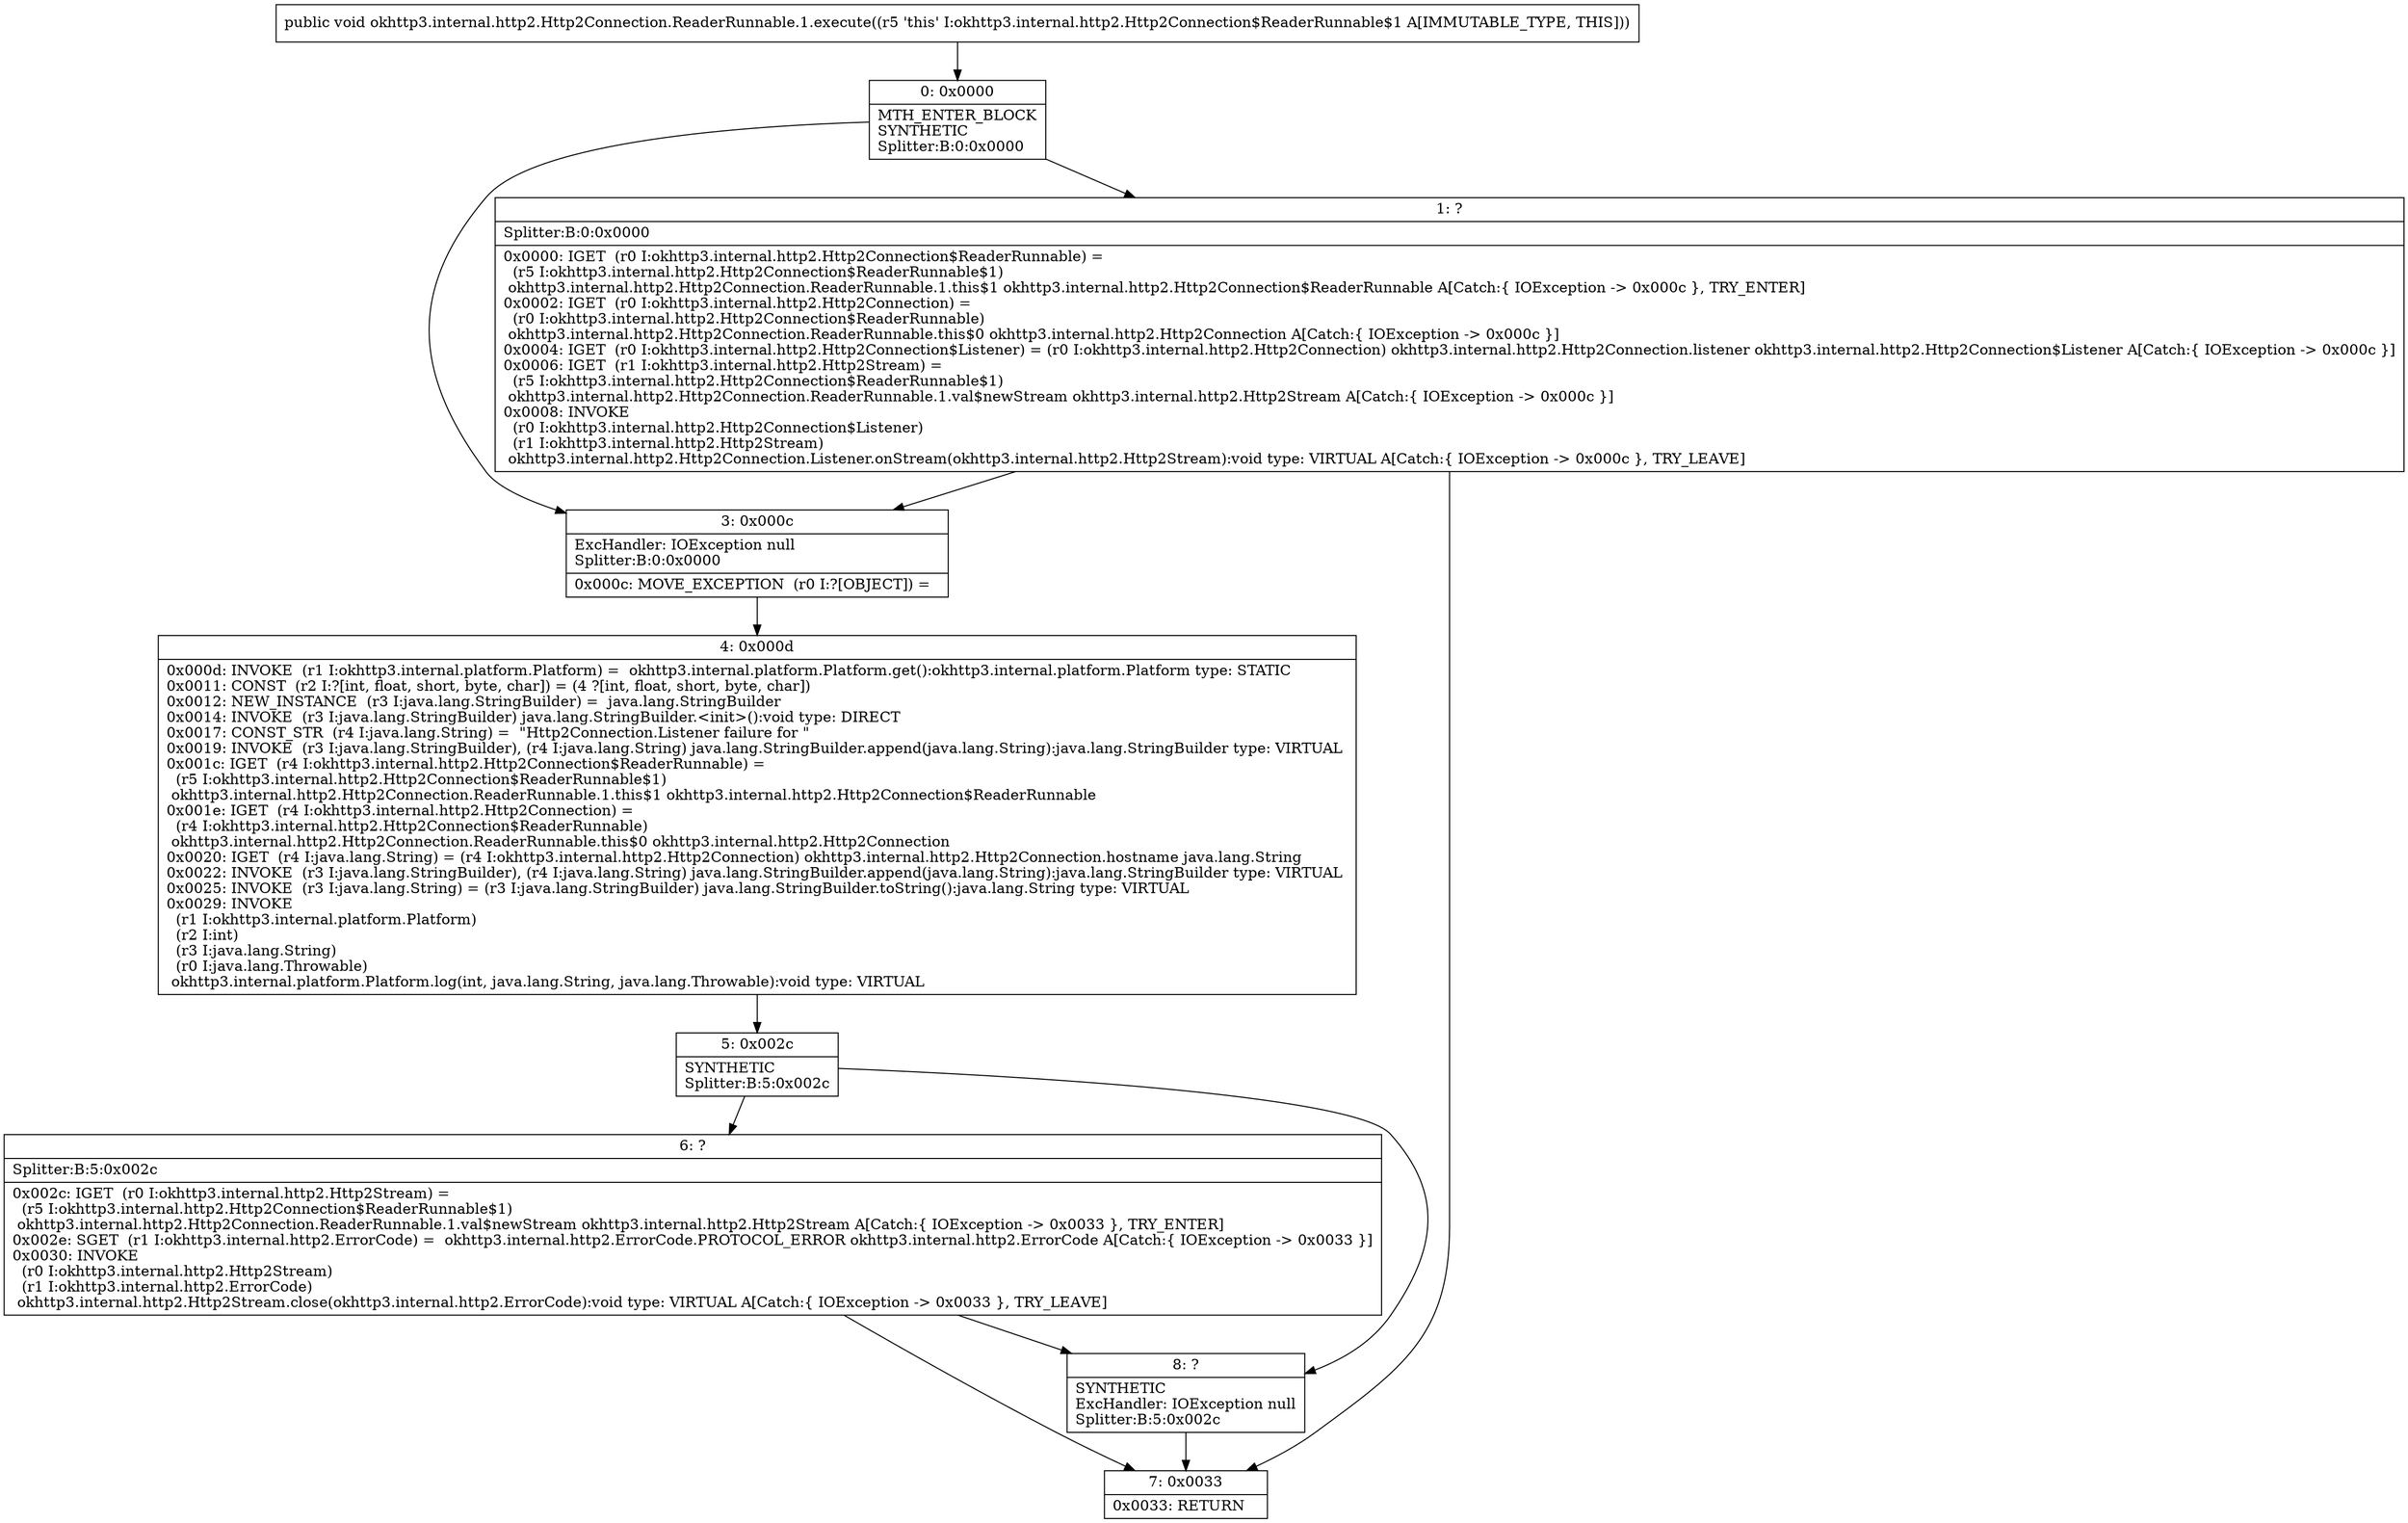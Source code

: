 digraph "CFG forokhttp3.internal.http2.Http2Connection.ReaderRunnable.1.execute()V" {
Node_0 [shape=record,label="{0\:\ 0x0000|MTH_ENTER_BLOCK\lSYNTHETIC\lSplitter:B:0:0x0000\l}"];
Node_1 [shape=record,label="{1\:\ ?|Splitter:B:0:0x0000\l|0x0000: IGET  (r0 I:okhttp3.internal.http2.Http2Connection$ReaderRunnable) = \l  (r5 I:okhttp3.internal.http2.Http2Connection$ReaderRunnable$1)\l okhttp3.internal.http2.Http2Connection.ReaderRunnable.1.this$1 okhttp3.internal.http2.Http2Connection$ReaderRunnable A[Catch:\{ IOException \-\> 0x000c \}, TRY_ENTER]\l0x0002: IGET  (r0 I:okhttp3.internal.http2.Http2Connection) = \l  (r0 I:okhttp3.internal.http2.Http2Connection$ReaderRunnable)\l okhttp3.internal.http2.Http2Connection.ReaderRunnable.this$0 okhttp3.internal.http2.Http2Connection A[Catch:\{ IOException \-\> 0x000c \}]\l0x0004: IGET  (r0 I:okhttp3.internal.http2.Http2Connection$Listener) = (r0 I:okhttp3.internal.http2.Http2Connection) okhttp3.internal.http2.Http2Connection.listener okhttp3.internal.http2.Http2Connection$Listener A[Catch:\{ IOException \-\> 0x000c \}]\l0x0006: IGET  (r1 I:okhttp3.internal.http2.Http2Stream) = \l  (r5 I:okhttp3.internal.http2.Http2Connection$ReaderRunnable$1)\l okhttp3.internal.http2.Http2Connection.ReaderRunnable.1.val$newStream okhttp3.internal.http2.Http2Stream A[Catch:\{ IOException \-\> 0x000c \}]\l0x0008: INVOKE  \l  (r0 I:okhttp3.internal.http2.Http2Connection$Listener)\l  (r1 I:okhttp3.internal.http2.Http2Stream)\l okhttp3.internal.http2.Http2Connection.Listener.onStream(okhttp3.internal.http2.Http2Stream):void type: VIRTUAL A[Catch:\{ IOException \-\> 0x000c \}, TRY_LEAVE]\l}"];
Node_3 [shape=record,label="{3\:\ 0x000c|ExcHandler: IOException null\lSplitter:B:0:0x0000\l|0x000c: MOVE_EXCEPTION  (r0 I:?[OBJECT]) =  \l}"];
Node_4 [shape=record,label="{4\:\ 0x000d|0x000d: INVOKE  (r1 I:okhttp3.internal.platform.Platform) =  okhttp3.internal.platform.Platform.get():okhttp3.internal.platform.Platform type: STATIC \l0x0011: CONST  (r2 I:?[int, float, short, byte, char]) = (4 ?[int, float, short, byte, char]) \l0x0012: NEW_INSTANCE  (r3 I:java.lang.StringBuilder) =  java.lang.StringBuilder \l0x0014: INVOKE  (r3 I:java.lang.StringBuilder) java.lang.StringBuilder.\<init\>():void type: DIRECT \l0x0017: CONST_STR  (r4 I:java.lang.String) =  \"Http2Connection.Listener failure for \" \l0x0019: INVOKE  (r3 I:java.lang.StringBuilder), (r4 I:java.lang.String) java.lang.StringBuilder.append(java.lang.String):java.lang.StringBuilder type: VIRTUAL \l0x001c: IGET  (r4 I:okhttp3.internal.http2.Http2Connection$ReaderRunnable) = \l  (r5 I:okhttp3.internal.http2.Http2Connection$ReaderRunnable$1)\l okhttp3.internal.http2.Http2Connection.ReaderRunnable.1.this$1 okhttp3.internal.http2.Http2Connection$ReaderRunnable \l0x001e: IGET  (r4 I:okhttp3.internal.http2.Http2Connection) = \l  (r4 I:okhttp3.internal.http2.Http2Connection$ReaderRunnable)\l okhttp3.internal.http2.Http2Connection.ReaderRunnable.this$0 okhttp3.internal.http2.Http2Connection \l0x0020: IGET  (r4 I:java.lang.String) = (r4 I:okhttp3.internal.http2.Http2Connection) okhttp3.internal.http2.Http2Connection.hostname java.lang.String \l0x0022: INVOKE  (r3 I:java.lang.StringBuilder), (r4 I:java.lang.String) java.lang.StringBuilder.append(java.lang.String):java.lang.StringBuilder type: VIRTUAL \l0x0025: INVOKE  (r3 I:java.lang.String) = (r3 I:java.lang.StringBuilder) java.lang.StringBuilder.toString():java.lang.String type: VIRTUAL \l0x0029: INVOKE  \l  (r1 I:okhttp3.internal.platform.Platform)\l  (r2 I:int)\l  (r3 I:java.lang.String)\l  (r0 I:java.lang.Throwable)\l okhttp3.internal.platform.Platform.log(int, java.lang.String, java.lang.Throwable):void type: VIRTUAL \l}"];
Node_5 [shape=record,label="{5\:\ 0x002c|SYNTHETIC\lSplitter:B:5:0x002c\l}"];
Node_6 [shape=record,label="{6\:\ ?|Splitter:B:5:0x002c\l|0x002c: IGET  (r0 I:okhttp3.internal.http2.Http2Stream) = \l  (r5 I:okhttp3.internal.http2.Http2Connection$ReaderRunnable$1)\l okhttp3.internal.http2.Http2Connection.ReaderRunnable.1.val$newStream okhttp3.internal.http2.Http2Stream A[Catch:\{ IOException \-\> 0x0033 \}, TRY_ENTER]\l0x002e: SGET  (r1 I:okhttp3.internal.http2.ErrorCode) =  okhttp3.internal.http2.ErrorCode.PROTOCOL_ERROR okhttp3.internal.http2.ErrorCode A[Catch:\{ IOException \-\> 0x0033 \}]\l0x0030: INVOKE  \l  (r0 I:okhttp3.internal.http2.Http2Stream)\l  (r1 I:okhttp3.internal.http2.ErrorCode)\l okhttp3.internal.http2.Http2Stream.close(okhttp3.internal.http2.ErrorCode):void type: VIRTUAL A[Catch:\{ IOException \-\> 0x0033 \}, TRY_LEAVE]\l}"];
Node_7 [shape=record,label="{7\:\ 0x0033|0x0033: RETURN   \l}"];
Node_8 [shape=record,label="{8\:\ ?|SYNTHETIC\lExcHandler: IOException null\lSplitter:B:5:0x002c\l}"];
MethodNode[shape=record,label="{public void okhttp3.internal.http2.Http2Connection.ReaderRunnable.1.execute((r5 'this' I:okhttp3.internal.http2.Http2Connection$ReaderRunnable$1 A[IMMUTABLE_TYPE, THIS])) }"];
MethodNode -> Node_0;
Node_0 -> Node_1;
Node_0 -> Node_3;
Node_1 -> Node_3;
Node_1 -> Node_7;
Node_3 -> Node_4;
Node_4 -> Node_5;
Node_5 -> Node_6;
Node_5 -> Node_8;
Node_6 -> Node_7;
Node_6 -> Node_8;
Node_8 -> Node_7;
}

